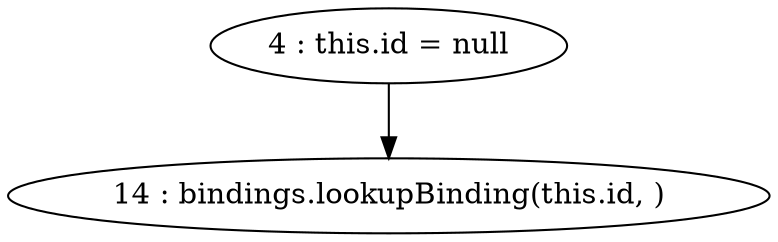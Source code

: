 digraph G {
"4 : this.id = null"
"4 : this.id = null" -> "14 : bindings.lookupBinding(this.id, )"
"14 : bindings.lookupBinding(this.id, )"
}